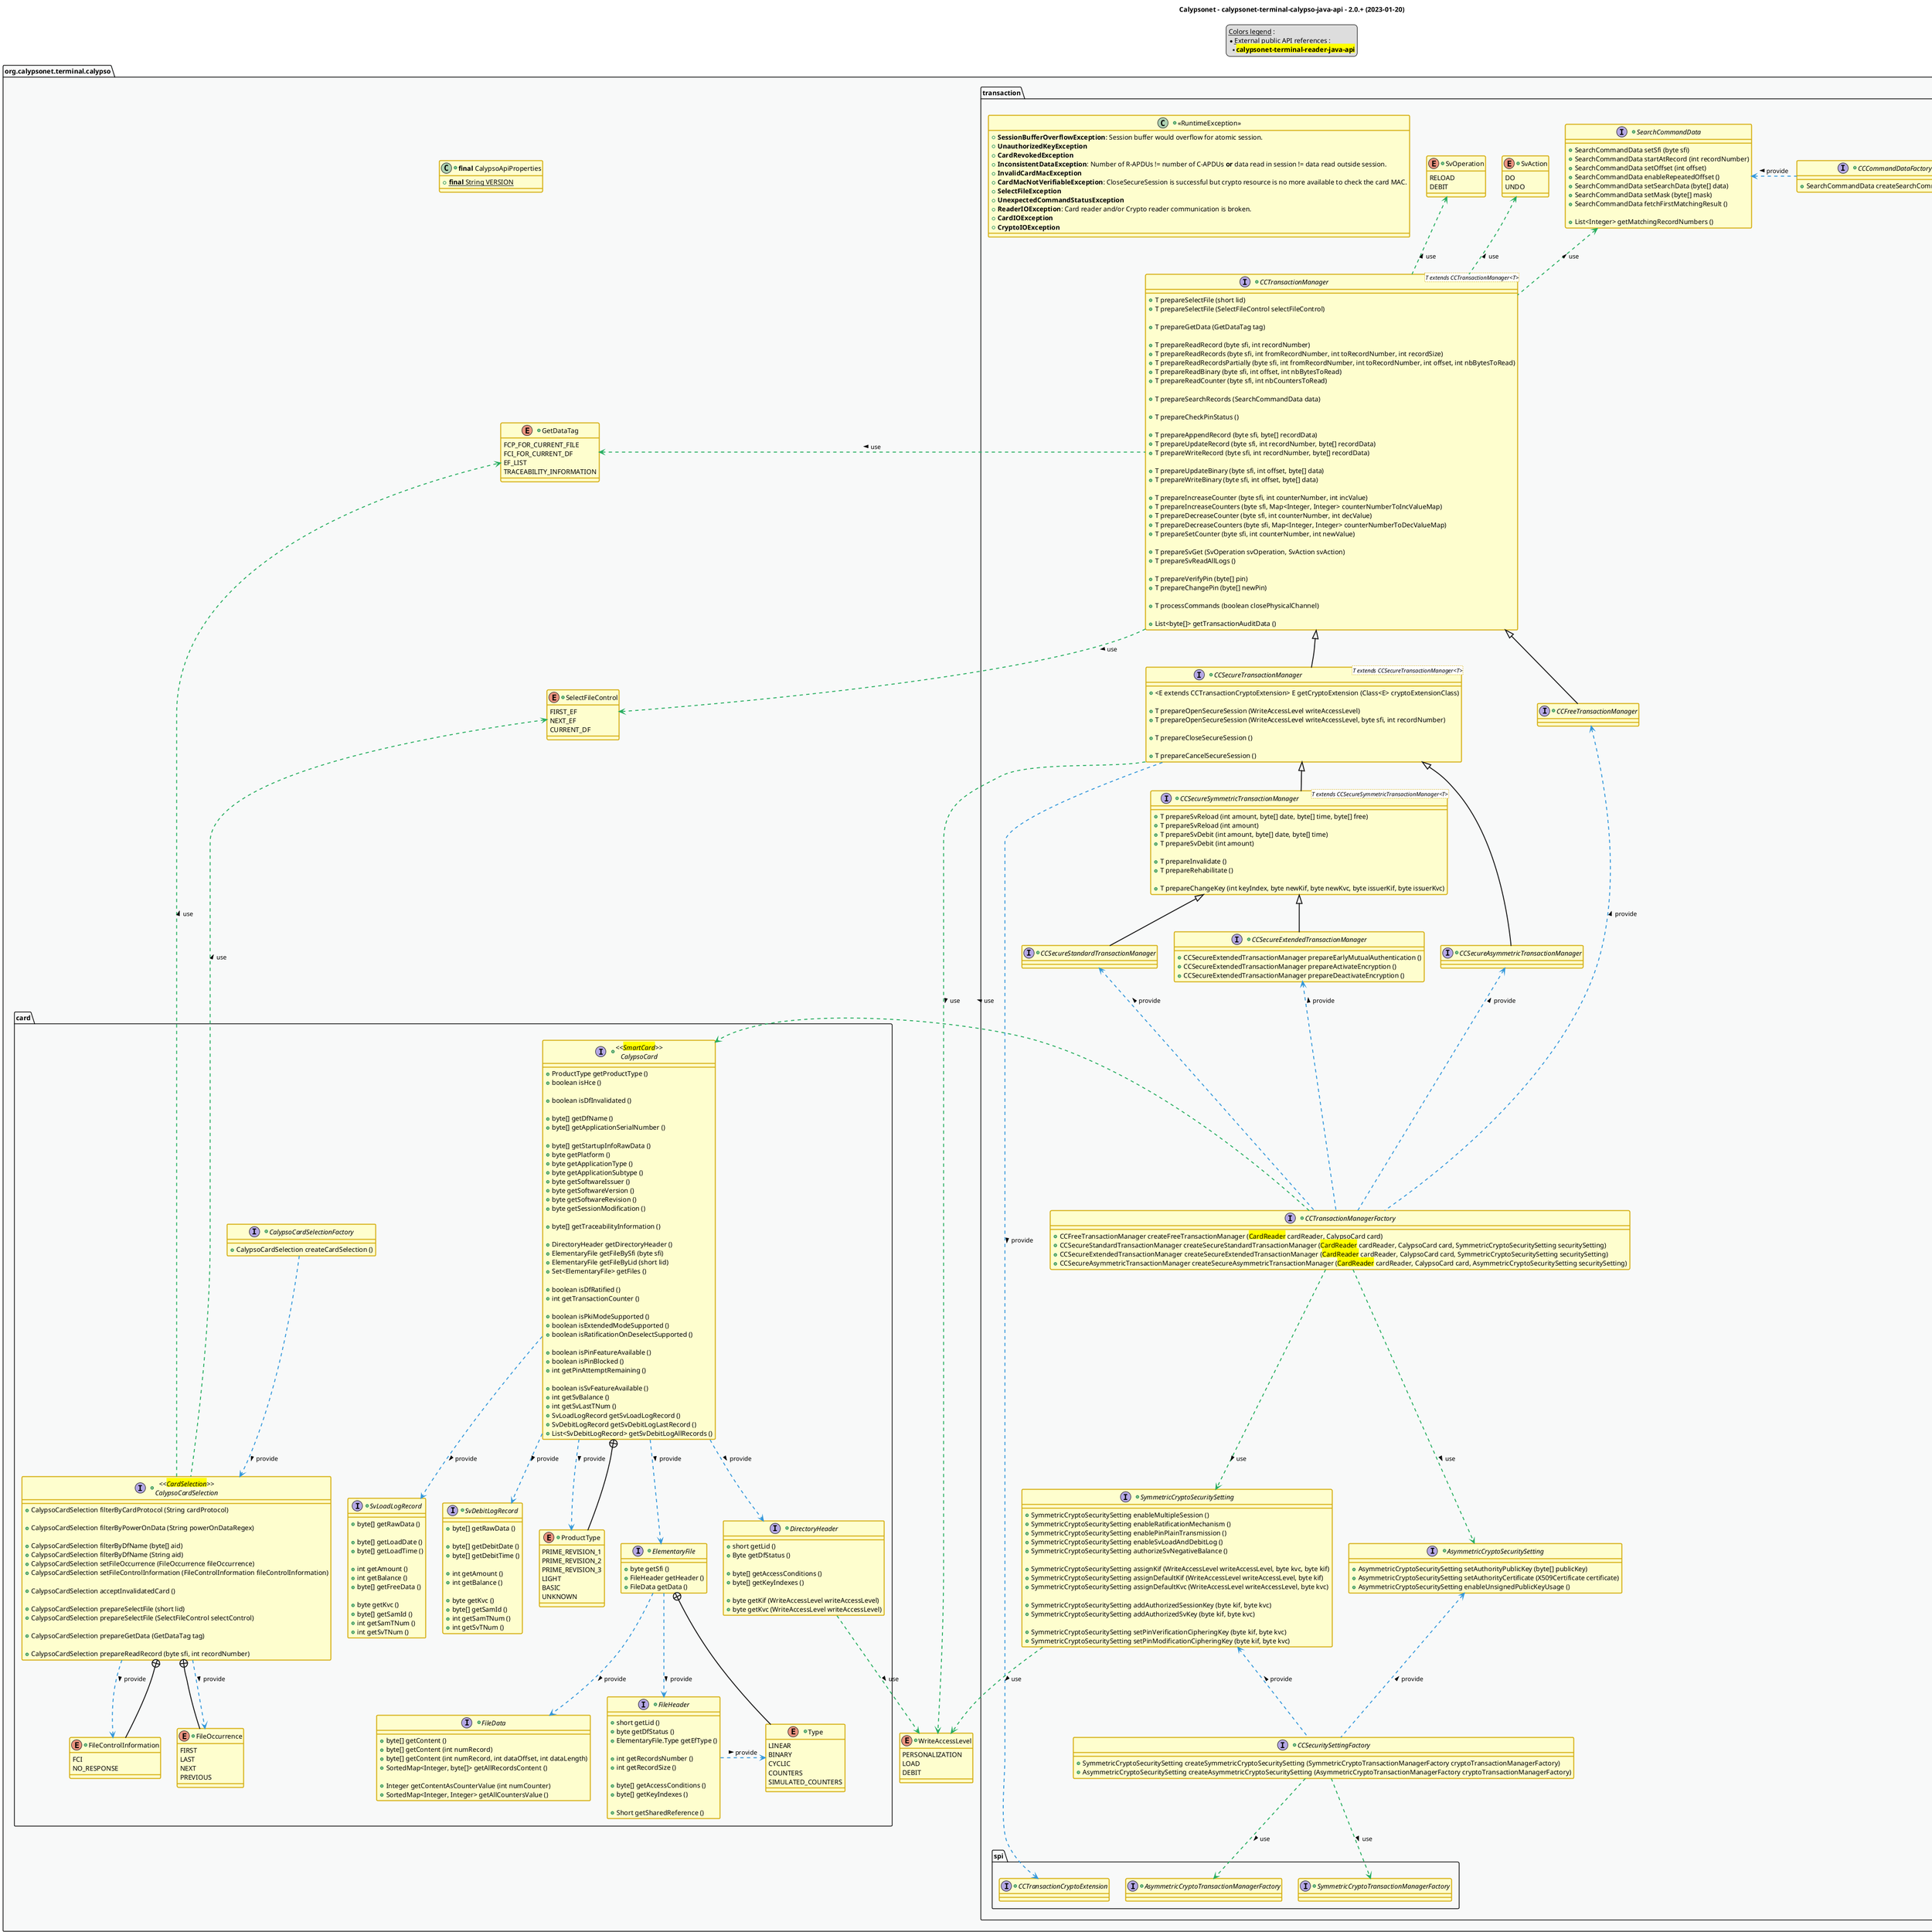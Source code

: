 @startuml
title
    Calypsonet - calypsonet-terminal-calypso-java-api - 2.0.+ (2023-01-20)
end title

' == THEME ==

'Couleurs issues de : https://htmlcolorcodes.com/fr/tableau-de-couleur/tableau-de-couleur-design-plat/
!define C_GREY1 F8F9F9
!define C_GREY2 F2F3F4
!define C_GREY3 E5E7E9
!define C_GREY4 D7DBDD
!define C_GREY5 CACFD2
!define C_GREY6 BDC3C7
!define C_LINK 3498DB
!define C_USE 27AE60

' -- Styles that don't work with new version of plantuml --
skinparam stereotypeABorderColor #A9DCDF
skinparam stereotypeIBorderColor #B4A7E5
skinparam stereotypeCBorderColor #ADD1B2
skinparam stereotypeEBorderColor #EB93DF
' -- END --

skinparam ClassBorderThickness 2
skinparam ArrowThickness 2

' Yellow
skinparam ClassBackgroundColor #FEFECE
skinparam ClassBorderColor #D4AC0D
' Red
skinparam ClassBackgroundColor<<red>> #FDEDEC
skinparam ClassBorderColor<<red>> #E74C3C
hide <<red>> stereotype
' Purple
skinparam ClassBackgroundColor<<purple>> #F4ECF7
skinparam ClassBorderColor<<purple>> #8E44AD
hide <<purple>> stereotype
' blue
skinparam ClassBackgroundColor<<blue>> #EBF5FB
skinparam ClassBorderColor<<blue>> #3498DB
hide <<blue>> stereotype
' Green
skinparam ClassBackgroundColor<<green>> #E9F7EF
skinparam ClassBorderColor<<green>> #27AE60
hide <<green>> stereotype
' Grey
skinparam ClassBackgroundColor<<grey>> #EAECEE
skinparam ClassBorderColor<<grey>> #2C3E50
hide <<grey>> stereotype

' == CONTENT ==

legend top
    __Colors legend__ :
    * __External public API references__ :
    ** <back:yellow>**calypsonet-terminal-reader-java-api**</back>
end legend

package "org.calypsonet.terminal.calypso" as api {

    +class "**final** CalypsoApiProperties" as ApiProperties {
        +{static} **final** String VERSION
    }
    +enum WriteAccessLevel {
        PERSONALIZATION
        LOAD
        DEBIT
    }
    +enum SelectFileControl {
        FIRST_EF
        NEXT_EF
        CURRENT_DF
    }
    +enum GetDataTag {
        FCP_FOR_CURRENT_FILE
        FCI_FOR_CURRENT_DF
        EF_LIST
        TRACEABILITY_INFORMATION
    }
    package card {
        +interface CalypsoCardSelectionFactory {
            +CalypsoCardSelection createCardSelection ()
        }
        +interface "<<<back:yellow>CardSelection</back>>>\nCalypsoCardSelection" as CalypsoCardSelection {
            +CalypsoCardSelection filterByCardProtocol (String cardProtocol)

            +CalypsoCardSelection filterByPowerOnData (String powerOnDataRegex)

            +CalypsoCardSelection filterByDfName (byte[] aid)
            +CalypsoCardSelection filterByDfName (String aid)
            +CalypsoCardSelection setFileOccurrence (FileOccurrence fileOccurrence)
            +CalypsoCardSelection setFileControlInformation (FileControlInformation fileControlInformation)

            +CalypsoCardSelection acceptInvalidatedCard ()

            +CalypsoCardSelection prepareSelectFile (short lid)
            +CalypsoCardSelection prepareSelectFile (SelectFileControl selectControl)

            +CalypsoCardSelection prepareGetData (GetDataTag tag)

            +CalypsoCardSelection prepareReadRecord (byte sfi, int recordNumber)
        }
        +enum FileOccurrence {
            FIRST
            LAST
            NEXT
            PREVIOUS
        }
        +enum FileControlInformation {
            FCI
            NO_RESPONSE
        }
        +interface "<<<back:yellow>SmartCard</back>>>\nCalypsoCard" as CalypsoCard {
            +ProductType getProductType ()
            +boolean isHce ()

            +boolean isDfInvalidated ()

            +byte[] getDfName ()
            +byte[] getApplicationSerialNumber ()

            +byte[] getStartupInfoRawData ()
            +byte getPlatform ()
            +byte getApplicationType ()
            +byte getApplicationSubtype ()
            +byte getSoftwareIssuer ()
            +byte getSoftwareVersion ()
            +byte getSoftwareRevision ()
            +byte getSessionModification ()

            +byte[] getTraceabilityInformation ()

            +DirectoryHeader getDirectoryHeader ()
            +ElementaryFile getFileBySfi (byte sfi)
            +ElementaryFile getFileByLid (short lid)
            +Set<ElementaryFile> getFiles ()

            +boolean isDfRatified ()
            +int getTransactionCounter ()

            +boolean isPkiModeSupported ()
            +boolean isExtendedModeSupported ()
            +boolean isRatificationOnDeselectSupported ()

            +boolean isPinFeatureAvailable ()
            +boolean isPinBlocked ()
            +int getPinAttemptRemaining ()

            +boolean isSvFeatureAvailable ()
            +int getSvBalance ()
            +int getSvLastTNum ()
            +SvLoadLogRecord getSvLoadLogRecord ()
            +SvDebitLogRecord getSvDebitLogLastRecord ()
            +List<SvDebitLogRecord> getSvDebitLogAllRecords ()
        }
        +interface DirectoryHeader {
            +short getLid ()
            +Byte getDfStatus ()

            +byte[] getAccessConditions ()
            +byte[] getKeyIndexes ()

            +byte getKif (WriteAccessLevel writeAccessLevel)
            +byte getKvc (WriteAccessLevel writeAccessLevel)
        }
        +interface ElementaryFile {
            +byte getSfi ()
            +FileHeader getHeader ()
            +FileData getData ()
        }
        +interface FileHeader {
            +short getLid ()
            +byte getDfStatus ()
            +ElementaryFile.Type getEfType ()

            +int getRecordsNumber ()
            +int getRecordSize ()

            +byte[] getAccessConditions ()
            +byte[] getKeyIndexes ()

            +Short getSharedReference ()
        }
        +enum "Type" as FileType {
            LINEAR
            BINARY
            CYCLIC
            COUNTERS
            SIMULATED_COUNTERS
        }
        +interface FileData {
            +byte[] getContent ()
            +byte[] getContent (int numRecord)
            +byte[] getContent (int numRecord, int dataOffset, int dataLength)
            +SortedMap<Integer, byte[]> getAllRecordsContent ()

            +Integer getContentAsCounterValue (int numCounter)
            +SortedMap<Integer, Integer> getAllCountersValue ()
        }
        +enum "ProductType" as CardProductType {
            PRIME_REVISION_1
            PRIME_REVISION_2
            PRIME_REVISION_3
            LIGHT
            BASIC
            UNKNOWN
        }
        +interface SvLoadLogRecord {
            +byte[] getRawData ()

            +byte[] getLoadDate ()
            +byte[] getLoadTime ()

            +int getAmount ()
            +int getBalance ()
            +byte[] getFreeData ()

            +byte getKvc ()
            +byte[] getSamId ()
            +int getSamTNum ()
            +int getSvTNum ()
        }
        +interface SvDebitLogRecord {
            +byte[] getRawData ()

            +byte[] getDebitDate ()
            +byte[] getDebitTime ()

            +int getAmount ()
            +int getBalance ()

            +byte getKvc ()
            +byte[] getSamId ()
            +int getSamTNum ()
            +int getSvTNum ()
        }
    }
    package transaction {
        +interface CCTransactionManagerFactory {
            +CCFreeTransactionManager createFreeTransactionManager (<back:yellow>CardReader</back> cardReader, CalypsoCard card)
            +CCSecureStandardTransactionManager createSecureStandardTransactionManager (<back:yellow>CardReader</back> cardReader, CalypsoCard card, SymmetricCryptoSecuritySetting securitySetting)
            +CCSecureExtendedTransactionManager createSecureExtendedTransactionManager (<back:yellow>CardReader</back> cardReader, CalypsoCard card, SymmetricCryptoSecuritySetting securitySetting)
            +CCSecureAsymmetricTransactionManager createSecureAsymmetricTransactionManager (<back:yellow>CardReader</back> cardReader, CalypsoCard card, AsymmetricCryptoSecuritySetting securitySetting)
        }
        ' Card
        together {
            +interface CCTransactionManager<T extends CCTransactionManager<T>> {
                +T prepareSelectFile (short lid)
                +T prepareSelectFile (SelectFileControl selectFileControl)

                +T prepareGetData (GetDataTag tag)

                +T prepareReadRecord (byte sfi, int recordNumber)
                +T prepareReadRecords (byte sfi, int fromRecordNumber, int toRecordNumber, int recordSize)
                +T prepareReadRecordsPartially (byte sfi, int fromRecordNumber, int toRecordNumber, int offset, int nbBytesToRead)
                +T prepareReadBinary (byte sfi, int offset, int nbBytesToRead)
                +T prepareReadCounter (byte sfi, int nbCountersToRead)

                +T prepareSearchRecords (SearchCommandData data)

                +T prepareCheckPinStatus ()

                +T prepareAppendRecord (byte sfi, byte[] recordData)
                +T prepareUpdateRecord (byte sfi, int recordNumber, byte[] recordData)
                +T prepareWriteRecord (byte sfi, int recordNumber, byte[] recordData)

                +T prepareUpdateBinary (byte sfi, int offset, byte[] data)
                +T prepareWriteBinary (byte sfi, int offset, byte[] data)

                +T prepareIncreaseCounter (byte sfi, int counterNumber, int incValue)
                +T prepareIncreaseCounters (byte sfi, Map<Integer, Integer> counterNumberToIncValueMap)
                +T prepareDecreaseCounter (byte sfi, int counterNumber, int decValue)
                +T prepareDecreaseCounters (byte sfi, Map<Integer, Integer> counterNumberToDecValueMap)
                +T prepareSetCounter (byte sfi, int counterNumber, int newValue)

                +T prepareSvGet (SvOperation svOperation, SvAction svAction)
                +T prepareSvReadAllLogs ()

                +T prepareVerifyPin (byte[] pin)
                +T prepareChangePin (byte[] newPin)

                +T processCommands (boolean closePhysicalChannel)

                +List<byte[]> getTransactionAuditData ()
            }
            +interface CCFreeTransactionManager extends CCTransactionManager {
            }
            +interface CCSecureTransactionManager<T extends CCSecureTransactionManager<T>> extends CCTransactionManager {
                +<E extends CCTransactionCryptoExtension> E getCryptoExtension (Class<E> cryptoExtensionClass)

                +T prepareOpenSecureSession (WriteAccessLevel writeAccessLevel)
                +T prepareOpenSecureSession (WriteAccessLevel writeAccessLevel, byte sfi, int recordNumber)
    
                +T prepareCloseSecureSession ()
    
                +T prepareCancelSecureSession ()
            }
            +interface CCSecureSymmetricTransactionManager<T extends CCSecureSymmetricTransactionManager<T>> extends CCSecureTransactionManager {
                +T prepareSvReload (int amount, byte[] date, byte[] time, byte[] free)
                +T prepareSvReload (int amount)
                +T prepareSvDebit (int amount, byte[] date, byte[] time)
                +T prepareSvDebit (int amount)

                +T prepareInvalidate ()
                +T prepareRehabilitate ()

                +T prepareChangeKey (int keyIndex, byte newKif, byte newKvc, byte issuerKif, byte issuerKvc)
            }
            +interface CCSecureStandardTransactionManager extends CCSecureSymmetricTransactionManager {
            }
            +interface CCSecureExtendedTransactionManager extends CCSecureSymmetricTransactionManager {
                +CCSecureExtendedTransactionManager prepareEarlyMutualAuthentication ()
                +CCSecureExtendedTransactionManager prepareActivateEncryption ()
                +CCSecureExtendedTransactionManager prepareDeactivateEncryption ()
            }
            +interface CCSecureAsymmetricTransactionManager extends CCSecureTransactionManager {
            }
        }
        +enum SvOperation {
            RELOAD
            DEBIT
        }
        +enum SvAction {
            DO
            UNDO
        }
        +interface CCSecuritySettingFactory {
            +SymmetricCryptoSecuritySetting createSymmetricCryptoSecuritySetting (SymmetricCryptoTransactionManagerFactory cryptoTransactionManagerFactory)
            +AsymmetricCryptoSecuritySetting createAsymmetricCryptoSecuritySetting (AsymmetricCryptoTransactionManagerFactory cryptoTransactionManagerFactory)
        }
        +interface AsymmetricCryptoSecuritySetting {
            +AsymmetricCryptoSecuritySetting setAuthorityPublicKey (byte[] publicKey)
            +AsymmetricCryptoSecuritySetting setAuthorityCertificate (X509Certificate certificate)
            +AsymmetricCryptoSecuritySetting enableUnsignedPublicKeyUsage ()
        }
        +interface SymmetricCryptoSecuritySetting {
            +SymmetricCryptoSecuritySetting enableMultipleSession ()
            +SymmetricCryptoSecuritySetting enableRatificationMechanism ()
            +SymmetricCryptoSecuritySetting enablePinPlainTransmission ()
            +SymmetricCryptoSecuritySetting enableSvLoadAndDebitLog ()
            +SymmetricCryptoSecuritySetting authorizeSvNegativeBalance ()

            +SymmetricCryptoSecuritySetting assignKif (WriteAccessLevel writeAccessLevel, byte kvc, byte kif)
            +SymmetricCryptoSecuritySetting assignDefaultKif (WriteAccessLevel writeAccessLevel, byte kif)
            +SymmetricCryptoSecuritySetting assignDefaultKvc (WriteAccessLevel writeAccessLevel, byte kvc)

            +SymmetricCryptoSecuritySetting addAuthorizedSessionKey (byte kif, byte kvc)
            +SymmetricCryptoSecuritySetting addAuthorizedSvKey (byte kif, byte kvc)

            +SymmetricCryptoSecuritySetting setPinVerificationCipheringKey (byte kif, byte kvc)
            +SymmetricCryptoSecuritySetting setPinModificationCipheringKey (byte kif, byte kvc)
        }
        +interface CCCommandDataFactory {
            +SearchCommandData createSearchCommandData ()
        }
        +interface SearchCommandData {
            +SearchCommandData setSfi (byte sfi)
            +SearchCommandData startAtRecord (int recordNumber)
            +SearchCommandData setOffset (int offset)
            +SearchCommandData enableRepeatedOffset ()
            +SearchCommandData setSearchData (byte[] data)
            +SearchCommandData setMask (byte[] mask)
            +SearchCommandData fetchFirstMatchingResult ()

            +List<Integer> getMatchingRecordNumbers ()
        }
        ' Exceptions
        +class "<<RuntimeException>>" as RuntimeException {
            +**SessionBufferOverflowException**: Session buffer would overflow for atomic session.
            +**UnauthorizedKeyException**
            +**CardRevokedException**
            +**InconsistentDataException**: Number of R-APDUs != number of C-APDUs **or** data read in session != data read outside session.
            +**InvalidCardMacException**
            +**CardMacNotVerifiableException**: CloseSecureSession is successful but crypto resource is no more available to check the card MAC.
            +**SelectFileException**
            +**UnexpectedCommandStatusException**
            +**ReaderIOException**: Card reader and/or Crypto reader communication is broken.
            +**CardIOException**
            +**CryptoIOException**
        }
        package spi {
            +interface AsymmetricCryptoTransactionManagerFactory {
            }
            +interface SymmetricCryptoTransactionManagerFactory {
            }
            +interface CCTransactionCryptoExtension {
            }
        }
    }
}

' Associations

CalypsoCardSelectionFactory ..> CalypsoCardSelection #C_LINK : provide >

CalypsoCardSelection +-- FileOccurrence
CalypsoCardSelection ..> FileOccurrence #C_LINK : provide >
CalypsoCardSelection +-- FileControlInformation
CalypsoCardSelection ..> FileControlInformation #C_LINK : provide >

CCTransactionManagerFactory .right.> CalypsoCard #C_USE : use >
CCTransactionManagerFactory ..> SymmetricCryptoSecuritySetting #C_USE : use >
CCTransactionManagerFactory ..> AsymmetricCryptoSecuritySetting #C_USE : use >

CCTransactionManagerFactory .up.> CCFreeTransactionManager #C_LINK : provide >
CCTransactionManagerFactory .up.> CCSecureStandardTransactionManager #C_LINK : provide >
CCTransactionManagerFactory .up.> CCSecureExtendedTransactionManager #C_LINK : provide >
CCTransactionManagerFactory .up.> CCSecureAsymmetricTransactionManager #C_LINK : provide >

CCTransactionManager ..> SelectFileControl #C_USE : use >
CCTransactionManager .left.> GetDataTag #C_USE : use >
CCTransactionManager .up.> SvOperation #C_USE : use >
CCTransactionManager .up.> SvAction #C_USE : use >
CCTransactionManager .up.> SearchCommandData #C_USE : use >

CCSecureTransactionManager ..> WriteAccessLevel #C_USE : use >
CCSecureTransactionManager ..> CCTransactionCryptoExtension #C_LINK : provide >

CCSecuritySettingFactory .up.> SymmetricCryptoSecuritySetting #C_LINK : provide >
CCSecuritySettingFactory .up.> AsymmetricCryptoSecuritySetting #C_LINK : provide >

CCSecuritySettingFactory ..> SymmetricCryptoTransactionManagerFactory #C_USE : use >
CCSecuritySettingFactory ..> AsymmetricCryptoTransactionManagerFactory #C_USE : use >

SymmetricCryptoSecuritySetting ..> WriteAccessLevel #C_USE : use >

CCCommandDataFactory .left.> SearchCommandData #C_LINK : provide >

CalypsoCardSelection .up.> SelectFileControl #C_USE : use >
CalypsoCardSelection ..> GetDataTag #C_USE : use >

CalypsoCard ..> DirectoryHeader #C_LINK : provide >
CalypsoCard ..> ElementaryFile #C_LINK : provide >
CalypsoCard +-- CardProductType
CalypsoCard ..> CardProductType #C_LINK : provide >
CalypsoCard ..> SvLoadLogRecord #C_LINK : provide >
CalypsoCard ..> SvDebitLogRecord #C_LINK : provide >

DirectoryHeader ..> WriteAccessLevel #C_USE : use >

ElementaryFile +-- FileType
ElementaryFile ..> FileHeader #C_LINK : provide >
ElementaryFile ..> FileData #C_LINK : provide >

FileHeader .right.> FileType #C_LINK : provide >

' == LAYOUT ==

'SecuritySetting -[hidden]- CalypsoSam

' == STYLE ==

package api #C_GREY1 {}
package spi #C_GREY3 {}
package card #C_GREY2 {}
package transaction #C_GREY2 {}

interface CalypsoCardSelectionFactory <<red>>
interface CCSecuritySettingFactory <<red>>
interface CCTransactionManagerFactory <<red>>
interface CCCommandDataFactory <<red>>

interface CCTransactionManager <<blue>>
interface CCFreeTransactionManager <<blue>>
interface CCSecureTransactionManager <<blue>>
interface CCSecureSymmetricTransactionManager <<blue>>
interface CCSecureStandardTransactionManager <<blue>>
interface CCSecureExtendedTransactionManager <<blue>>
interface CCSecureAsymmetricTransactionManager <<blue>>

interface CalypsoCardSelection <<green>>
enum FileControlInformation <<green>>
enum FileOccurrence <<green>>

@enduml